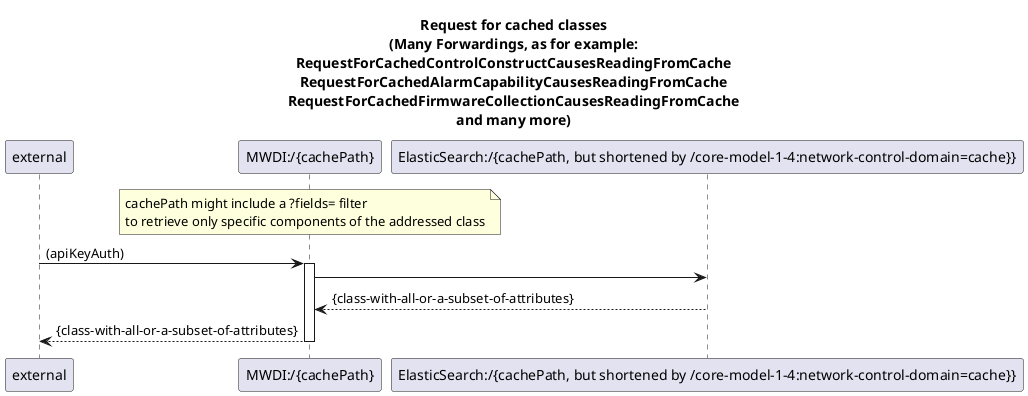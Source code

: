 @startuml 200_CacheRessourcePath
skinparam responseMessageBelowArrow true

title 
Request for cached classes
(Many Forwardings, as for example:
RequestForCachedControlConstructCausesReadingFromCache
RequestForCachedAlarmCapabilityCausesReadingFromCache
RequestForCachedFirmwareCollectionCausesReadingFromCache
and many more)
end title

participant "external" as requestor
participant "MWDI:/{cachePath}" as CacheControlConstructClass
participant "ElasticSearch:/{cachePath, but shortened by /core-model-1-4:network-control-domain=cache}}" as EsControlConstructClass

note over CacheControlConstructClass
cachePath might include a ?fields= filter 
to retrieve only specific components of the addressed class
end note

requestor -> CacheControlConstructClass: (apiKeyAuth)
activate CacheControlConstructClass

CacheControlConstructClass -> EsControlConstructClass
EsControlConstructClass --> CacheControlConstructClass: {class-with-all-or-a-subset-of-attributes}

CacheControlConstructClass --> requestor: {class-with-all-or-a-subset-of-attributes}
deactivate CacheControlConstructClass

@enduml